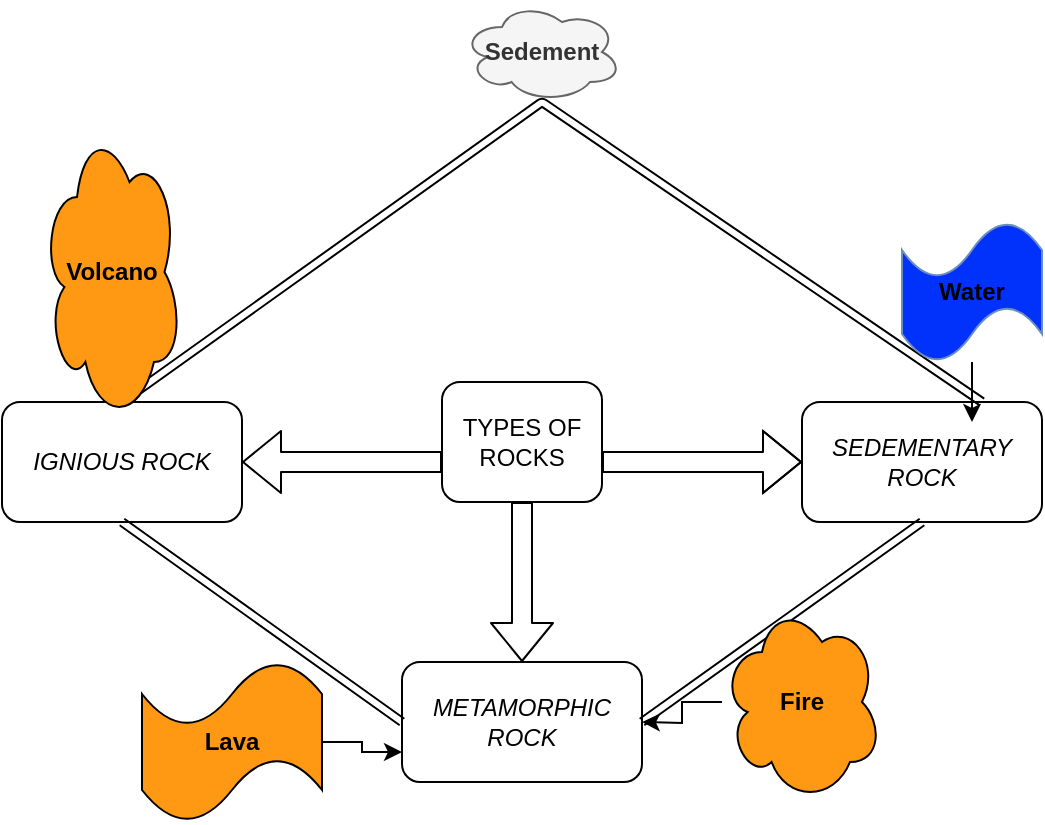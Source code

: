 <mxfile version="14.9.8" type="github">
  <diagram id="KY-g--1ZZEjQVPpKnd07" name="Page-1">
    <mxGraphModel dx="869" dy="482" grid="1" gridSize="10" guides="1" tooltips="1" connect="1" arrows="1" fold="1" page="1" pageScale="1" pageWidth="850" pageHeight="1100" math="0" shadow="0">
      <root>
        <mxCell id="0" />
        <mxCell id="1" parent="0" />
        <mxCell id="aR7MhCRuUQ9Rry2OOBGL-1" value="TYPES OF ROCKS" style="rounded=1;whiteSpace=wrap;html=1;" vertex="1" parent="1">
          <mxGeometry x="360" y="200" width="80" height="60" as="geometry" />
        </mxCell>
        <mxCell id="aR7MhCRuUQ9Rry2OOBGL-3" value="" style="shape=flexArrow;endArrow=classic;html=1;" edge="1" parent="1">
          <mxGeometry width="50" height="50" relative="1" as="geometry">
            <mxPoint x="440" y="240" as="sourcePoint" />
            <mxPoint x="540" y="240" as="targetPoint" />
            <Array as="points">
              <mxPoint x="470" y="240" />
            </Array>
          </mxGeometry>
        </mxCell>
        <mxCell id="aR7MhCRuUQ9Rry2OOBGL-4" value="" style="shape=flexArrow;endArrow=classic;html=1;exitX=0.5;exitY=1;exitDx=0;exitDy=0;exitPerimeter=0;" edge="1" parent="1" source="aR7MhCRuUQ9Rry2OOBGL-1">
          <mxGeometry width="50" height="50" relative="1" as="geometry">
            <mxPoint x="400" y="280" as="sourcePoint" />
            <mxPoint x="400" y="340" as="targetPoint" />
          </mxGeometry>
        </mxCell>
        <mxCell id="aR7MhCRuUQ9Rry2OOBGL-5" value="" style="shape=flexArrow;endArrow=classic;html=1;" edge="1" parent="1">
          <mxGeometry width="50" height="50" relative="1" as="geometry">
            <mxPoint x="360" y="240" as="sourcePoint" />
            <mxPoint x="260" y="240" as="targetPoint" />
          </mxGeometry>
        </mxCell>
        <mxCell id="aR7MhCRuUQ9Rry2OOBGL-6" value="&lt;i&gt;IGNIOUS ROCK&lt;/i&gt;" style="rounded=1;whiteSpace=wrap;html=1;" vertex="1" parent="1">
          <mxGeometry x="140" y="210" width="120" height="60" as="geometry" />
        </mxCell>
        <mxCell id="aR7MhCRuUQ9Rry2OOBGL-7" value="&lt;i&gt;METAMORPHIC ROCK&lt;/i&gt;" style="rounded=1;whiteSpace=wrap;html=1;" vertex="1" parent="1">
          <mxGeometry x="340" y="340" width="120" height="60" as="geometry" />
        </mxCell>
        <mxCell id="aR7MhCRuUQ9Rry2OOBGL-8" value="&lt;i&gt;SEDEMENTARY ROCK&lt;/i&gt;" style="rounded=1;whiteSpace=wrap;html=1;" vertex="1" parent="1">
          <mxGeometry x="540" y="210" width="120" height="60" as="geometry" />
        </mxCell>
        <mxCell id="aR7MhCRuUQ9Rry2OOBGL-18" value="" style="shape=link;html=1;exitX=0.5;exitY=0;exitDx=0;exitDy=0;entryX=0.75;entryY=0;entryDx=0;entryDy=0;" edge="1" parent="1" source="aR7MhCRuUQ9Rry2OOBGL-6" target="aR7MhCRuUQ9Rry2OOBGL-8">
          <mxGeometry width="100" relative="1" as="geometry">
            <mxPoint x="230" y="160" as="sourcePoint" />
            <mxPoint x="611" y="206" as="targetPoint" />
            <Array as="points">
              <mxPoint x="410" y="60" />
            </Array>
          </mxGeometry>
        </mxCell>
        <mxCell id="aR7MhCRuUQ9Rry2OOBGL-19" value="" style="shape=link;html=1;entryX=0.5;entryY=1;entryDx=0;entryDy=0;exitX=1;exitY=0.5;exitDx=0;exitDy=0;" edge="1" parent="1" source="aR7MhCRuUQ9Rry2OOBGL-7" target="aR7MhCRuUQ9Rry2OOBGL-8">
          <mxGeometry width="100" relative="1" as="geometry">
            <mxPoint x="380" y="230" as="sourcePoint" />
            <mxPoint x="480" y="230" as="targetPoint" />
          </mxGeometry>
        </mxCell>
        <mxCell id="aR7MhCRuUQ9Rry2OOBGL-20" value="" style="shape=link;html=1;entryX=0;entryY=0.5;entryDx=0;entryDy=0;exitX=0.5;exitY=1;exitDx=0;exitDy=0;" edge="1" parent="1" source="aR7MhCRuUQ9Rry2OOBGL-6" target="aR7MhCRuUQ9Rry2OOBGL-7">
          <mxGeometry width="100" relative="1" as="geometry">
            <mxPoint x="380" y="230" as="sourcePoint" />
            <mxPoint x="480" y="230" as="targetPoint" />
          </mxGeometry>
        </mxCell>
        <mxCell id="aR7MhCRuUQ9Rry2OOBGL-21" value="Sedement" style="ellipse;shape=cloud;whiteSpace=wrap;html=1;fillColor=#f5f5f5;strokeColor=#666666;fontColor=#333333;fontStyle=1" vertex="1" parent="1">
          <mxGeometry x="370" y="10" width="80" height="50" as="geometry" />
        </mxCell>
        <mxCell id="aR7MhCRuUQ9Rry2OOBGL-24" style="edgeStyle=orthogonalEdgeStyle;rounded=0;orthogonalLoop=1;jettySize=auto;html=1;" edge="1" parent="1" source="aR7MhCRuUQ9Rry2OOBGL-23">
          <mxGeometry relative="1" as="geometry">
            <mxPoint x="625" y="220" as="targetPoint" />
          </mxGeometry>
        </mxCell>
        <mxCell id="aR7MhCRuUQ9Rry2OOBGL-23" value="Water" style="shape=tape;whiteSpace=wrap;html=1;strokeColor=#6c8ebf;fillColor=#0032FC;fontStyle=1" vertex="1" parent="1">
          <mxGeometry x="590" y="120" width="70" height="70" as="geometry" />
        </mxCell>
        <mxCell id="aR7MhCRuUQ9Rry2OOBGL-28" style="edgeStyle=orthogonalEdgeStyle;rounded=0;orthogonalLoop=1;jettySize=auto;html=1;" edge="1" parent="1" source="aR7MhCRuUQ9Rry2OOBGL-27">
          <mxGeometry relative="1" as="geometry">
            <mxPoint x="460" y="370" as="targetPoint" />
          </mxGeometry>
        </mxCell>
        <mxCell id="aR7MhCRuUQ9Rry2OOBGL-27" value="Fire" style="ellipse;shape=cloud;whiteSpace=wrap;html=1;fillColor=#FF9812;fontStyle=1" vertex="1" parent="1">
          <mxGeometry x="500" y="310" width="80" height="100" as="geometry" />
        </mxCell>
        <mxCell id="aR7MhCRuUQ9Rry2OOBGL-30" style="edgeStyle=orthogonalEdgeStyle;rounded=0;orthogonalLoop=1;jettySize=auto;html=1;entryX=0;entryY=0.75;entryDx=0;entryDy=0;" edge="1" parent="1" source="aR7MhCRuUQ9Rry2OOBGL-29" target="aR7MhCRuUQ9Rry2OOBGL-7">
          <mxGeometry relative="1" as="geometry" />
        </mxCell>
        <mxCell id="aR7MhCRuUQ9Rry2OOBGL-29" value="Lava" style="shape=tape;whiteSpace=wrap;html=1;fillColor=#FF9812;fontStyle=1" vertex="1" parent="1">
          <mxGeometry x="210" y="340" width="90" height="80" as="geometry" />
        </mxCell>
        <mxCell id="aR7MhCRuUQ9Rry2OOBGL-31" value="Volcano" style="ellipse;shape=cloud;whiteSpace=wrap;html=1;fillColor=#FF9812;fontStyle=1" vertex="1" parent="1">
          <mxGeometry x="160" y="70" width="70" height="150" as="geometry" />
        </mxCell>
      </root>
    </mxGraphModel>
  </diagram>
</mxfile>
